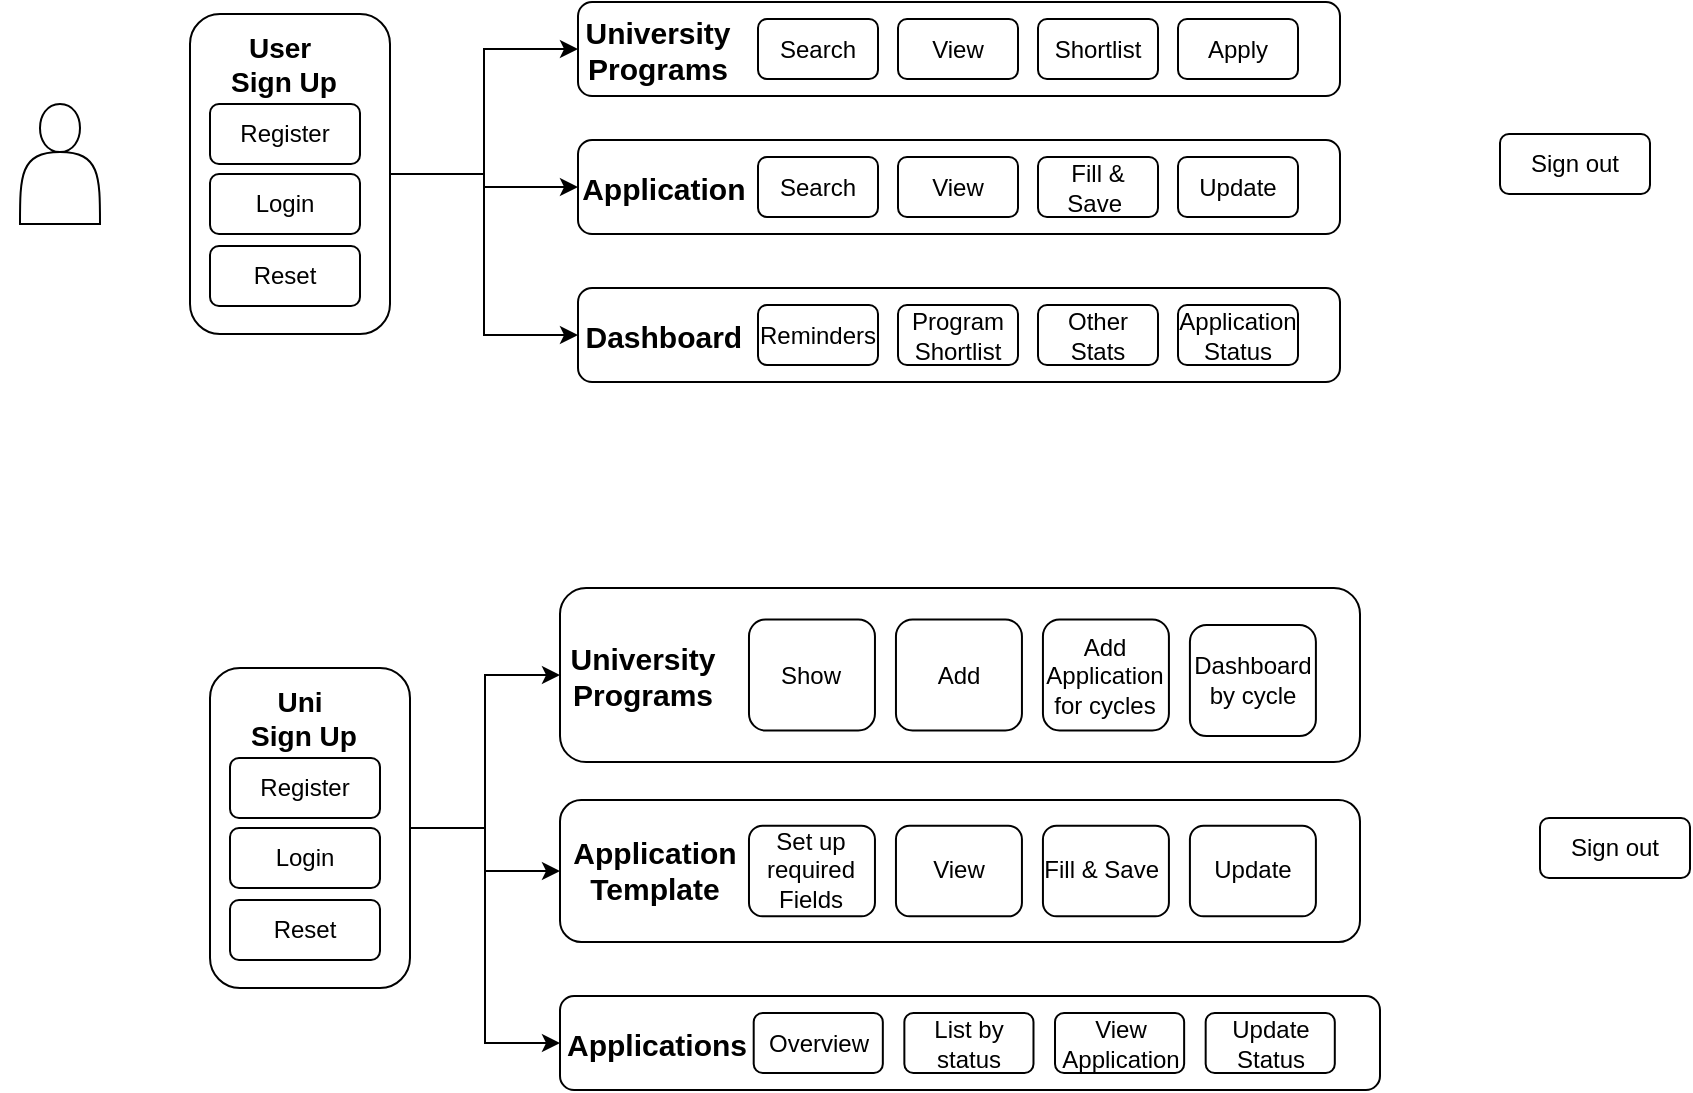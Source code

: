 <mxfile version="20.5.1" type="device"><diagram id="T0JthO4Ij2HMO1cEnz26" name="Page-1"><mxGraphModel dx="946" dy="646" grid="1" gridSize="10" guides="1" tooltips="1" connect="1" arrows="1" fold="1" page="1" pageScale="1" pageWidth="827" pageHeight="1169" math="0" shadow="0"><root><mxCell id="0"/><mxCell id="1" parent="0"/><mxCell id="5R2RSpfn9-vs5hD39Wjh-3" value="" style="shape=image;html=1;verticalAlign=top;verticalLabelPosition=bottom;labelBackgroundColor=#ffffff;imageAspect=0;aspect=fixed;image=https://cdn1.iconfinder.com/data/icons/unicons-line-vol-6/24/university-128.png" vertex="1" parent="1"><mxGeometry x="50" y="480" width="60" height="60" as="geometry"/></mxCell><mxCell id="5R2RSpfn9-vs5hD39Wjh-4" value="" style="shape=actor;whiteSpace=wrap;html=1;" vertex="1" parent="1"><mxGeometry x="60" y="128" width="40" height="60" as="geometry"/></mxCell><mxCell id="5R2RSpfn9-vs5hD39Wjh-25" style="edgeStyle=orthogonalEdgeStyle;rounded=0;orthogonalLoop=1;jettySize=auto;html=1;exitX=1;exitY=0.5;exitDx=0;exitDy=0;fontSize=14;" edge="1" parent="1" source="5R2RSpfn9-vs5hD39Wjh-5" target="5R2RSpfn9-vs5hD39Wjh-24"><mxGeometry relative="1" as="geometry"/></mxCell><mxCell id="5R2RSpfn9-vs5hD39Wjh-39" style="edgeStyle=orthogonalEdgeStyle;rounded=0;orthogonalLoop=1;jettySize=auto;html=1;exitX=1;exitY=0.5;exitDx=0;exitDy=0;entryX=0;entryY=0.5;entryDx=0;entryDy=0;fontSize=15;" edge="1" parent="1" source="5R2RSpfn9-vs5hD39Wjh-5" target="5R2RSpfn9-vs5hD39Wjh-32"><mxGeometry relative="1" as="geometry"/></mxCell><mxCell id="5R2RSpfn9-vs5hD39Wjh-46" style="edgeStyle=orthogonalEdgeStyle;rounded=0;orthogonalLoop=1;jettySize=auto;html=1;exitX=1;exitY=0.5;exitDx=0;exitDy=0;entryX=0;entryY=0.5;entryDx=0;entryDy=0;fontSize=15;" edge="1" parent="1" source="5R2RSpfn9-vs5hD39Wjh-5" target="5R2RSpfn9-vs5hD39Wjh-40"><mxGeometry relative="1" as="geometry"/></mxCell><mxCell id="5R2RSpfn9-vs5hD39Wjh-5" value="" style="rounded=1;whiteSpace=wrap;html=1;align=left;" vertex="1" parent="1"><mxGeometry x="145" y="83" width="100" height="160" as="geometry"/></mxCell><mxCell id="5R2RSpfn9-vs5hD39Wjh-6" value="Login" style="rounded=1;whiteSpace=wrap;html=1;" vertex="1" parent="1"><mxGeometry x="155" y="163" width="75" height="30" as="geometry"/></mxCell><mxCell id="5R2RSpfn9-vs5hD39Wjh-7" value="Register" style="rounded=1;whiteSpace=wrap;html=1;" vertex="1" parent="1"><mxGeometry x="155" y="128" width="75" height="30" as="geometry"/></mxCell><mxCell id="5R2RSpfn9-vs5hD39Wjh-8" value="Reset" style="rounded=1;whiteSpace=wrap;html=1;" vertex="1" parent="1"><mxGeometry x="155" y="199" width="75" height="30" as="geometry"/></mxCell><mxCell id="5R2RSpfn9-vs5hD39Wjh-9" value="&lt;b&gt;&lt;font style=&quot;font-size: 14px;&quot;&gt;User&amp;nbsp; Sign Up&lt;/font&gt;&lt;/b&gt;" style="text;html=1;strokeColor=none;fillColor=none;align=center;verticalAlign=middle;whiteSpace=wrap;rounded=0;" vertex="1" parent="1"><mxGeometry x="163.755" y="93" width="56.25" height="30" as="geometry"/></mxCell><mxCell id="5R2RSpfn9-vs5hD39Wjh-24" value="" style="rounded=1;whiteSpace=wrap;html=1;align=left;fontSize=14;" vertex="1" parent="1"><mxGeometry x="339" y="77" width="381" height="47" as="geometry"/></mxCell><mxCell id="5R2RSpfn9-vs5hD39Wjh-26" value="&lt;b&gt;&lt;font style=&quot;font-size: 15px;&quot;&gt;University Programs&lt;/font&gt;&lt;/b&gt;" style="text;html=1;strokeColor=none;fillColor=none;align=center;verticalAlign=middle;whiteSpace=wrap;rounded=0;fontSize=14;" vertex="1" parent="1"><mxGeometry x="349" y="85.5" width="60" height="30" as="geometry"/></mxCell><mxCell id="5R2RSpfn9-vs5hD39Wjh-27" value="Search" style="rounded=1;whiteSpace=wrap;html=1;" vertex="1" parent="1"><mxGeometry x="429" y="85.5" width="60" height="30" as="geometry"/></mxCell><mxCell id="5R2RSpfn9-vs5hD39Wjh-28" value="Shortlist" style="rounded=1;whiteSpace=wrap;html=1;" vertex="1" parent="1"><mxGeometry x="569" y="85.5" width="60" height="30" as="geometry"/></mxCell><mxCell id="5R2RSpfn9-vs5hD39Wjh-29" value="View" style="rounded=1;whiteSpace=wrap;html=1;" vertex="1" parent="1"><mxGeometry x="499" y="85.5" width="60" height="30" as="geometry"/></mxCell><mxCell id="5R2RSpfn9-vs5hD39Wjh-30" value="Apply" style="rounded=1;whiteSpace=wrap;html=1;" vertex="1" parent="1"><mxGeometry x="639" y="85.5" width="60" height="30" as="geometry"/></mxCell><mxCell id="5R2RSpfn9-vs5hD39Wjh-32" value="" style="rounded=1;whiteSpace=wrap;html=1;align=left;fontSize=14;" vertex="1" parent="1"><mxGeometry x="339" y="146" width="381" height="47" as="geometry"/></mxCell><mxCell id="5R2RSpfn9-vs5hD39Wjh-33" value="&lt;b&gt;&lt;font style=&quot;font-size: 15px;&quot;&gt;Application&amp;nbsp;&lt;/font&gt;&lt;/b&gt;" style="text;html=1;strokeColor=none;fillColor=none;align=center;verticalAlign=middle;whiteSpace=wrap;rounded=0;fontSize=14;" vertex="1" parent="1"><mxGeometry x="354" y="154.5" width="60" height="30" as="geometry"/></mxCell><mxCell id="5R2RSpfn9-vs5hD39Wjh-34" value="Search" style="rounded=1;whiteSpace=wrap;html=1;" vertex="1" parent="1"><mxGeometry x="429" y="154.5" width="60" height="30" as="geometry"/></mxCell><mxCell id="5R2RSpfn9-vs5hD39Wjh-35" value="Fill &amp;amp; Save&amp;nbsp;" style="rounded=1;whiteSpace=wrap;html=1;" vertex="1" parent="1"><mxGeometry x="569" y="154.5" width="60" height="30" as="geometry"/></mxCell><mxCell id="5R2RSpfn9-vs5hD39Wjh-36" value="View" style="rounded=1;whiteSpace=wrap;html=1;" vertex="1" parent="1"><mxGeometry x="499" y="154.5" width="60" height="30" as="geometry"/></mxCell><mxCell id="5R2RSpfn9-vs5hD39Wjh-37" value="Update" style="rounded=1;whiteSpace=wrap;html=1;" vertex="1" parent="1"><mxGeometry x="639" y="154.5" width="60" height="30" as="geometry"/></mxCell><mxCell id="5R2RSpfn9-vs5hD39Wjh-40" value="" style="rounded=1;whiteSpace=wrap;html=1;align=left;fontSize=14;" vertex="1" parent="1"><mxGeometry x="339" y="220" width="381" height="47" as="geometry"/></mxCell><mxCell id="5R2RSpfn9-vs5hD39Wjh-41" value="&lt;b&gt;&lt;font style=&quot;font-size: 15px;&quot;&gt;Dashboard&amp;nbsp;&lt;/font&gt;&lt;/b&gt;" style="text;html=1;strokeColor=none;fillColor=none;align=center;verticalAlign=middle;whiteSpace=wrap;rounded=0;fontSize=14;" vertex="1" parent="1"><mxGeometry x="354" y="228.5" width="60" height="30" as="geometry"/></mxCell><mxCell id="5R2RSpfn9-vs5hD39Wjh-42" value="Reminders" style="rounded=1;whiteSpace=wrap;html=1;" vertex="1" parent="1"><mxGeometry x="429" y="228.5" width="60" height="30" as="geometry"/></mxCell><mxCell id="5R2RSpfn9-vs5hD39Wjh-43" value="Other Stats" style="rounded=1;whiteSpace=wrap;html=1;" vertex="1" parent="1"><mxGeometry x="569" y="228.5" width="60" height="30" as="geometry"/></mxCell><mxCell id="5R2RSpfn9-vs5hD39Wjh-44" value="Program Shortlist" style="rounded=1;whiteSpace=wrap;html=1;" vertex="1" parent="1"><mxGeometry x="499" y="228.5" width="60" height="30" as="geometry"/></mxCell><mxCell id="5R2RSpfn9-vs5hD39Wjh-45" value="Application Status" style="rounded=1;whiteSpace=wrap;html=1;" vertex="1" parent="1"><mxGeometry x="639" y="228.5" width="60" height="30" as="geometry"/></mxCell><mxCell id="5R2RSpfn9-vs5hD39Wjh-83" style="edgeStyle=orthogonalEdgeStyle;rounded=0;orthogonalLoop=1;jettySize=auto;html=1;exitX=1;exitY=0.5;exitDx=0;exitDy=0;entryX=0;entryY=0.5;entryDx=0;entryDy=0;fontSize=15;" edge="1" parent="1" source="5R2RSpfn9-vs5hD39Wjh-50" target="5R2RSpfn9-vs5hD39Wjh-56"><mxGeometry relative="1" as="geometry"/></mxCell><mxCell id="5R2RSpfn9-vs5hD39Wjh-84" style="edgeStyle=orthogonalEdgeStyle;rounded=0;orthogonalLoop=1;jettySize=auto;html=1;entryX=0;entryY=0.5;entryDx=0;entryDy=0;fontSize=15;" edge="1" parent="1" source="5R2RSpfn9-vs5hD39Wjh-50" target="5R2RSpfn9-vs5hD39Wjh-62"><mxGeometry relative="1" as="geometry"/></mxCell><mxCell id="5R2RSpfn9-vs5hD39Wjh-85" style="edgeStyle=orthogonalEdgeStyle;rounded=0;orthogonalLoop=1;jettySize=auto;html=1;entryX=0;entryY=0.5;entryDx=0;entryDy=0;fontSize=15;" edge="1" parent="1" source="5R2RSpfn9-vs5hD39Wjh-50" target="5R2RSpfn9-vs5hD39Wjh-68"><mxGeometry relative="1" as="geometry"/></mxCell><mxCell id="5R2RSpfn9-vs5hD39Wjh-50" value="" style="rounded=1;whiteSpace=wrap;html=1;align=left;" vertex="1" parent="1"><mxGeometry x="155" y="410" width="100" height="160" as="geometry"/></mxCell><mxCell id="5R2RSpfn9-vs5hD39Wjh-51" value="Login" style="rounded=1;whiteSpace=wrap;html=1;" vertex="1" parent="1"><mxGeometry x="165" y="490" width="75" height="30" as="geometry"/></mxCell><mxCell id="5R2RSpfn9-vs5hD39Wjh-52" value="Register" style="rounded=1;whiteSpace=wrap;html=1;" vertex="1" parent="1"><mxGeometry x="165" y="455" width="75" height="30" as="geometry"/></mxCell><mxCell id="5R2RSpfn9-vs5hD39Wjh-53" value="Reset" style="rounded=1;whiteSpace=wrap;html=1;" vertex="1" parent="1"><mxGeometry x="165" y="526" width="75" height="30" as="geometry"/></mxCell><mxCell id="5R2RSpfn9-vs5hD39Wjh-54" value="&lt;b&gt;&lt;font style=&quot;font-size: 14px;&quot;&gt;Uni&amp;nbsp; Sign Up&lt;/font&gt;&lt;/b&gt;" style="text;html=1;strokeColor=none;fillColor=none;align=center;verticalAlign=middle;whiteSpace=wrap;rounded=0;" vertex="1" parent="1"><mxGeometry x="173.755" y="420" width="56.25" height="30" as="geometry"/></mxCell><mxCell id="5R2RSpfn9-vs5hD39Wjh-55" value="Sign out" style="rounded=1;whiteSpace=wrap;html=1;" vertex="1" parent="1"><mxGeometry x="800" y="143" width="75" height="30" as="geometry"/></mxCell><mxCell id="5R2RSpfn9-vs5hD39Wjh-74" value="" style="group" vertex="1" connectable="0" parent="1"><mxGeometry x="330" y="476" width="400" height="71" as="geometry"/></mxCell><mxCell id="5R2RSpfn9-vs5hD39Wjh-62" value="" style="rounded=1;whiteSpace=wrap;html=1;align=left;fontSize=14;" vertex="1" parent="5R2RSpfn9-vs5hD39Wjh-74"><mxGeometry width="400" height="71" as="geometry"/></mxCell><mxCell id="5R2RSpfn9-vs5hD39Wjh-63" value="&lt;b&gt;&lt;font style=&quot;font-size: 15px;&quot;&gt;Application Template&lt;/font&gt;&lt;/b&gt;" style="text;html=1;strokeColor=none;fillColor=none;align=center;verticalAlign=middle;whiteSpace=wrap;rounded=0;fontSize=14;" vertex="1" parent="5R2RSpfn9-vs5hD39Wjh-74"><mxGeometry x="15.748" y="12.84" width="62.992" height="45.319" as="geometry"/></mxCell><mxCell id="5R2RSpfn9-vs5hD39Wjh-64" value="Set up required Fields" style="rounded=1;whiteSpace=wrap;html=1;" vertex="1" parent="5R2RSpfn9-vs5hD39Wjh-74"><mxGeometry x="94.488" y="12.84" width="62.992" height="45.319" as="geometry"/></mxCell><mxCell id="5R2RSpfn9-vs5hD39Wjh-65" value="Fill &amp;amp; Save&amp;nbsp;" style="rounded=1;whiteSpace=wrap;html=1;" vertex="1" parent="5R2RSpfn9-vs5hD39Wjh-74"><mxGeometry x="241.47" y="12.84" width="62.992" height="45.319" as="geometry"/></mxCell><mxCell id="5R2RSpfn9-vs5hD39Wjh-66" value="View" style="rounded=1;whiteSpace=wrap;html=1;" vertex="1" parent="5R2RSpfn9-vs5hD39Wjh-74"><mxGeometry x="167.979" y="12.84" width="62.992" height="45.319" as="geometry"/></mxCell><mxCell id="5R2RSpfn9-vs5hD39Wjh-67" value="Update" style="rounded=1;whiteSpace=wrap;html=1;" vertex="1" parent="5R2RSpfn9-vs5hD39Wjh-74"><mxGeometry x="314.961" y="12.84" width="62.992" height="45.319" as="geometry"/></mxCell><mxCell id="5R2RSpfn9-vs5hD39Wjh-76" value="" style="group" vertex="1" connectable="0" parent="1"><mxGeometry x="330" y="370" width="400" height="87" as="geometry"/></mxCell><mxCell id="5R2RSpfn9-vs5hD39Wjh-56" value="" style="rounded=1;whiteSpace=wrap;html=1;align=left;fontSize=14;" vertex="1" parent="5R2RSpfn9-vs5hD39Wjh-76"><mxGeometry width="400" height="87" as="geometry"/></mxCell><mxCell id="5R2RSpfn9-vs5hD39Wjh-57" value="&lt;b&gt;&lt;font style=&quot;font-size: 15px;&quot;&gt;University Programs&lt;/font&gt;&lt;/b&gt;" style="text;html=1;strokeColor=none;fillColor=none;align=center;verticalAlign=middle;whiteSpace=wrap;rounded=0;fontSize=14;" vertex="1" parent="5R2RSpfn9-vs5hD39Wjh-76"><mxGeometry x="10.499" y="15.734" width="62.992" height="55.532" as="geometry"/></mxCell><mxCell id="5R2RSpfn9-vs5hD39Wjh-58" value="Show" style="rounded=1;whiteSpace=wrap;html=1;" vertex="1" parent="5R2RSpfn9-vs5hD39Wjh-76"><mxGeometry x="94.488" y="15.734" width="62.992" height="55.532" as="geometry"/></mxCell><mxCell id="5R2RSpfn9-vs5hD39Wjh-59" value="Add Application for cycles" style="rounded=1;whiteSpace=wrap;html=1;" vertex="1" parent="5R2RSpfn9-vs5hD39Wjh-76"><mxGeometry x="241.47" y="15.734" width="62.992" height="55.532" as="geometry"/></mxCell><mxCell id="5R2RSpfn9-vs5hD39Wjh-60" value="Add" style="rounded=1;whiteSpace=wrap;html=1;" vertex="1" parent="5R2RSpfn9-vs5hD39Wjh-76"><mxGeometry x="167.979" y="15.734" width="62.992" height="55.532" as="geometry"/></mxCell><mxCell id="5R2RSpfn9-vs5hD39Wjh-75" value="Dashboard by cycle" style="rounded=1;whiteSpace=wrap;html=1;" vertex="1" parent="5R2RSpfn9-vs5hD39Wjh-76"><mxGeometry x="314.961" y="18.511" width="62.992" height="55.532" as="geometry"/></mxCell><mxCell id="5R2RSpfn9-vs5hD39Wjh-79" value="" style="group" vertex="1" connectable="0" parent="1"><mxGeometry x="330" y="574" width="410" height="47" as="geometry"/></mxCell><mxCell id="5R2RSpfn9-vs5hD39Wjh-68" value="" style="rounded=1;whiteSpace=wrap;html=1;align=left;fontSize=14;" vertex="1" parent="5R2RSpfn9-vs5hD39Wjh-79"><mxGeometry width="410" height="47" as="geometry"/></mxCell><mxCell id="5R2RSpfn9-vs5hD39Wjh-77" value="" style="group" vertex="1" connectable="0" parent="5R2RSpfn9-vs5hD39Wjh-79"><mxGeometry x="16.142" y="8.5" width="371.26" height="30" as="geometry"/></mxCell><mxCell id="5R2RSpfn9-vs5hD39Wjh-69" value="&lt;b&gt;&lt;font style=&quot;font-size: 15px;&quot;&gt;Applications&lt;/font&gt;&lt;/b&gt;" style="text;html=1;strokeColor=none;fillColor=none;align=center;verticalAlign=middle;whiteSpace=wrap;rounded=0;fontSize=14;" vertex="1" parent="5R2RSpfn9-vs5hD39Wjh-77"><mxGeometry width="64.567" height="30" as="geometry"/></mxCell><mxCell id="5R2RSpfn9-vs5hD39Wjh-70" value="Overview" style="rounded=1;whiteSpace=wrap;html=1;" vertex="1" parent="5R2RSpfn9-vs5hD39Wjh-77"><mxGeometry x="80.709" width="64.567" height="30" as="geometry"/></mxCell><mxCell id="5R2RSpfn9-vs5hD39Wjh-71" value="View Application" style="rounded=1;whiteSpace=wrap;html=1;" vertex="1" parent="5R2RSpfn9-vs5hD39Wjh-77"><mxGeometry x="231.365" width="64.567" height="30" as="geometry"/></mxCell><mxCell id="5R2RSpfn9-vs5hD39Wjh-72" value="List by status" style="rounded=1;whiteSpace=wrap;html=1;" vertex="1" parent="5R2RSpfn9-vs5hD39Wjh-77"><mxGeometry x="156.037" width="64.567" height="30" as="geometry"/></mxCell><mxCell id="5R2RSpfn9-vs5hD39Wjh-73" value="Update Status" style="rounded=1;whiteSpace=wrap;html=1;" vertex="1" parent="5R2RSpfn9-vs5hD39Wjh-77"><mxGeometry x="306.693" width="64.567" height="30" as="geometry"/></mxCell><mxCell id="5R2RSpfn9-vs5hD39Wjh-80" value="Sign out" style="rounded=1;whiteSpace=wrap;html=1;" vertex="1" parent="1"><mxGeometry x="820" y="485" width="75" height="30" as="geometry"/></mxCell></root></mxGraphModel></diagram></mxfile>